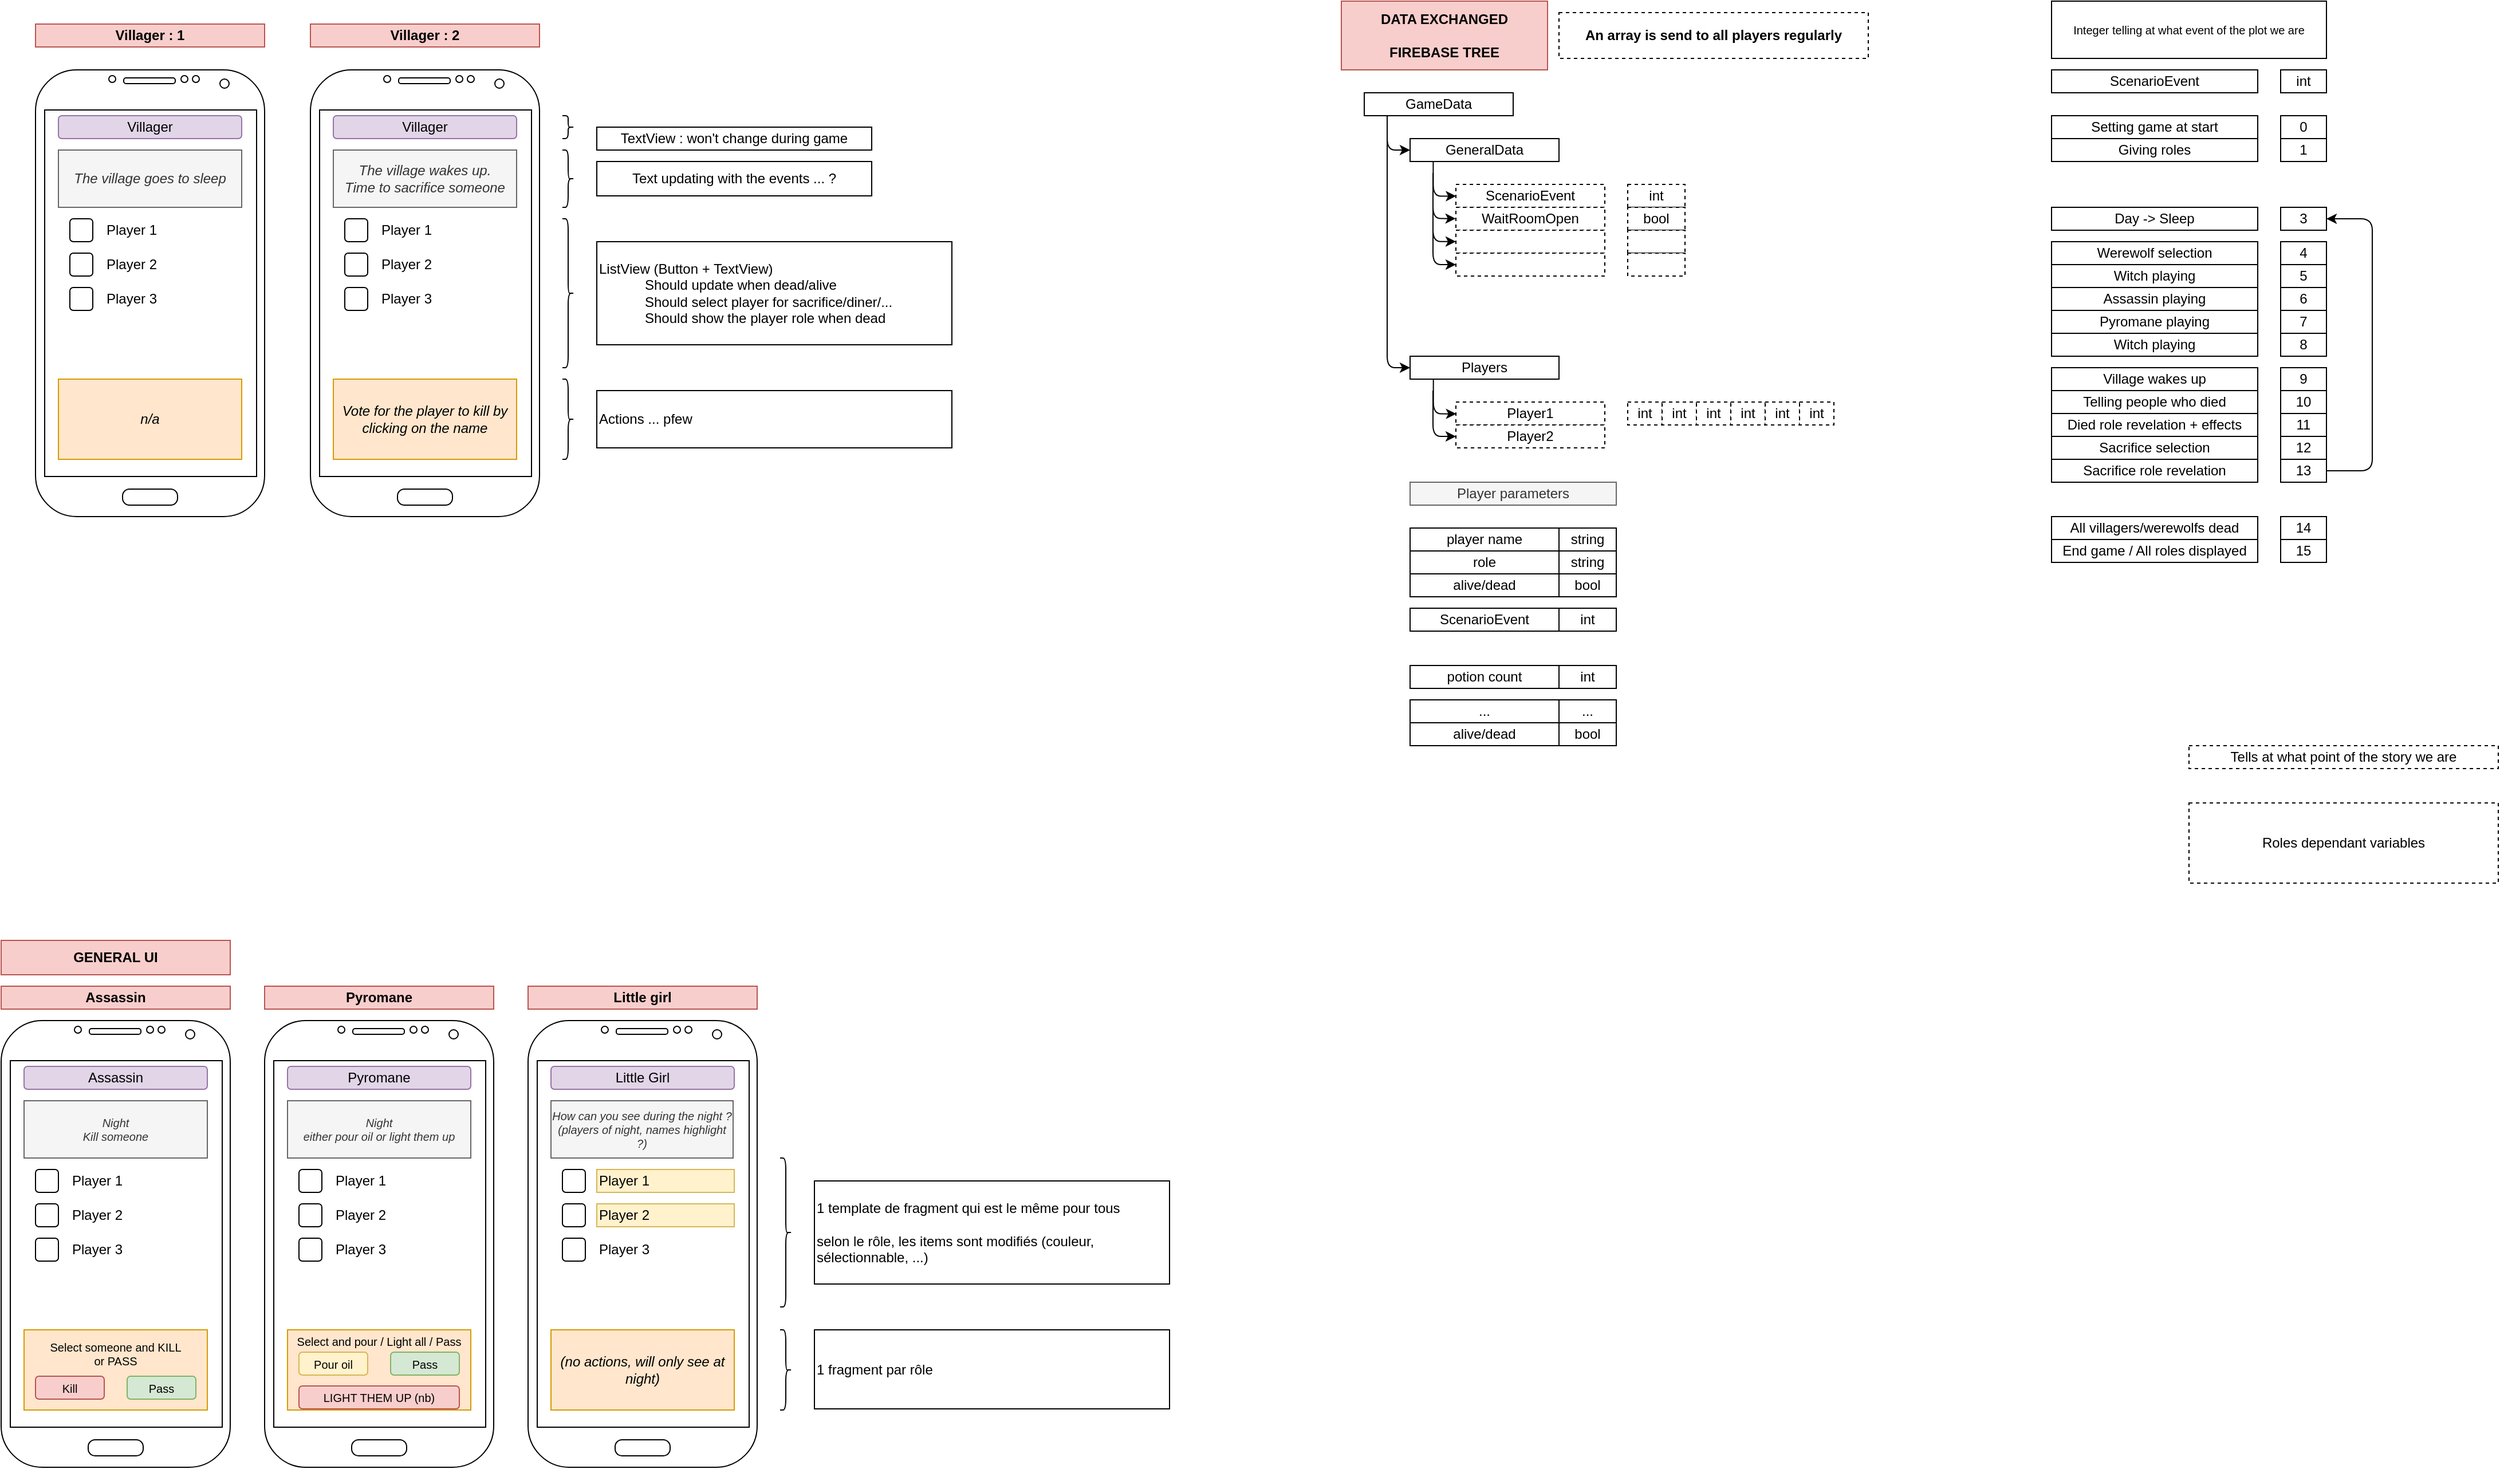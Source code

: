 <mxfile version="12.3.2" type="device" pages="1"><diagram id="DQaIDhGSqZXGHXnhg_7c" name="Page-1"><mxGraphModel dx="556" dy="390" grid="1" gridSize="10" guides="1" tooltips="1" connect="1" arrows="1" fold="1" page="1" pageScale="1" pageWidth="1169" pageHeight="827" math="0" shadow="0"><root><mxCell id="0"/><mxCell id="1" parent="0"/><mxCell id="4JyX355zg1brZxcnhIgC-121" value="Villager : 1" style="rounded=0;whiteSpace=wrap;html=1;strokeColor=#b85450;fillColor=#f8cecc;fontStyle=1" parent="1" vertex="1"><mxGeometry x="40" y="40" width="200" height="20" as="geometry"/></mxCell><mxCell id="DynjFdthd-0KNDM1jS9x-1" value="" style="verticalLabelPosition=bottom;verticalAlign=top;html=1;shadow=0;dashed=0;strokeWidth=1;shape=mxgraph.android.phone2;strokeColor=#000000;connectable=0;allowArrows=0;" parent="1" vertex="1"><mxGeometry x="40" y="80" width="200" height="390" as="geometry"/></mxCell><mxCell id="DynjFdthd-0KNDM1jS9x-2" value="Villager" style="rounded=1;whiteSpace=wrap;html=1;fillColor=#e1d5e7;strokeColor=#9673a6;connectable=0;allowArrows=0;" parent="1" vertex="1"><mxGeometry x="60" y="120" width="160" height="20" as="geometry"/></mxCell><mxCell id="DynjFdthd-0KNDM1jS9x-3" value="The village goes to sleep" style="rounded=0;whiteSpace=wrap;html=1;strokeColor=#666666;fontStyle=2;fillColor=#f5f5f5;fontColor=#333333;connectable=0;allowArrows=0;" parent="1" vertex="1"><mxGeometry x="60" y="150" width="160" height="50" as="geometry"/></mxCell><mxCell id="DynjFdthd-0KNDM1jS9x-12" value="n/a" style="rounded=0;whiteSpace=wrap;html=1;strokeColor=#d79b00;fontStyle=2;fillColor=#ffe6cc;connectable=0;allowArrows=0;" parent="1" vertex="1"><mxGeometry x="60" y="350" width="160" height="70" as="geometry"/></mxCell><mxCell id="DynjFdthd-0KNDM1jS9x-14" value="" style="rounded=1;whiteSpace=wrap;html=1;connectable=0;allowArrows=0;" parent="1" vertex="1"><mxGeometry x="70" y="210" width="20" height="20" as="geometry"/></mxCell><mxCell id="DynjFdthd-0KNDM1jS9x-15" value="Player 1" style="text;html=1;strokeColor=none;fillColor=none;align=left;verticalAlign=middle;whiteSpace=wrap;rounded=0;connectable=0;allowArrows=0;" parent="1" vertex="1"><mxGeometry x="100" y="210" width="120" height="20" as="geometry"/></mxCell><mxCell id="DynjFdthd-0KNDM1jS9x-16" value="" style="rounded=1;whiteSpace=wrap;html=1;connectable=0;allowArrows=0;" parent="1" vertex="1"><mxGeometry x="70" y="240" width="20" height="20" as="geometry"/></mxCell><mxCell id="DynjFdthd-0KNDM1jS9x-17" value="Player 2" style="text;html=1;strokeColor=none;fillColor=none;align=left;verticalAlign=middle;whiteSpace=wrap;rounded=0;connectable=0;allowArrows=0;" parent="1" vertex="1"><mxGeometry x="100" y="240" width="120" height="20" as="geometry"/></mxCell><mxCell id="DynjFdthd-0KNDM1jS9x-18" value="" style="rounded=1;whiteSpace=wrap;html=1;connectable=0;allowArrows=0;" parent="1" vertex="1"><mxGeometry x="70" y="270" width="20" height="20" as="geometry"/></mxCell><mxCell id="DynjFdthd-0KNDM1jS9x-19" value="Player 3" style="text;html=1;strokeColor=none;fillColor=none;align=left;verticalAlign=middle;whiteSpace=wrap;rounded=0;connectable=0;allowArrows=0;" parent="1" vertex="1"><mxGeometry x="100" y="270" width="120" height="20" as="geometry"/></mxCell><mxCell id="DynjFdthd-0KNDM1jS9x-20" value="Villager : 2" style="rounded=0;whiteSpace=wrap;html=1;strokeColor=#b85450;fillColor=#f8cecc;fontStyle=1" parent="1" vertex="1"><mxGeometry x="280" y="40" width="200" height="20" as="geometry"/></mxCell><mxCell id="DynjFdthd-0KNDM1jS9x-21" value="" style="verticalLabelPosition=bottom;verticalAlign=top;html=1;shadow=0;dashed=0;strokeWidth=1;shape=mxgraph.android.phone2;strokeColor=#000000;connectable=0;allowArrows=0;" parent="1" vertex="1"><mxGeometry x="280" y="80" width="200" height="390" as="geometry"/></mxCell><mxCell id="DynjFdthd-0KNDM1jS9x-22" value="Villager" style="rounded=1;whiteSpace=wrap;html=1;fillColor=#e1d5e7;strokeColor=#9673a6;connectable=0;allowArrows=0;" parent="1" vertex="1"><mxGeometry x="300" y="120" width="160" height="20" as="geometry"/></mxCell><mxCell id="DynjFdthd-0KNDM1jS9x-23" value="The village wakes up.&lt;br&gt;Time to sacrifice someone" style="rounded=0;whiteSpace=wrap;html=1;strokeColor=#666666;fontStyle=2;fillColor=#f5f5f5;fontColor=#333333;connectable=0;allowArrows=0;" parent="1" vertex="1"><mxGeometry x="300" y="150" width="160" height="50" as="geometry"/></mxCell><mxCell id="DynjFdthd-0KNDM1jS9x-24" value="Vote for the player to kill by clicking on the name" style="rounded=0;whiteSpace=wrap;html=1;strokeColor=#d79b00;fontStyle=2;fillColor=#ffe6cc;connectable=0;allowArrows=0;" parent="1" vertex="1"><mxGeometry x="300" y="350" width="160" height="70" as="geometry"/></mxCell><mxCell id="DynjFdthd-0KNDM1jS9x-25" value="" style="rounded=1;whiteSpace=wrap;html=1;connectable=0;allowArrows=0;" parent="1" vertex="1"><mxGeometry x="310" y="210" width="20" height="20" as="geometry"/></mxCell><mxCell id="DynjFdthd-0KNDM1jS9x-26" value="Player 1" style="text;html=1;strokeColor=none;fillColor=none;align=left;verticalAlign=middle;whiteSpace=wrap;rounded=0;connectable=0;allowArrows=0;" parent="1" vertex="1"><mxGeometry x="340" y="210" width="120" height="20" as="geometry"/></mxCell><mxCell id="DynjFdthd-0KNDM1jS9x-27" value="" style="rounded=1;whiteSpace=wrap;html=1;connectable=0;allowArrows=0;" parent="1" vertex="1"><mxGeometry x="310" y="240" width="20" height="20" as="geometry"/></mxCell><mxCell id="DynjFdthd-0KNDM1jS9x-28" value="Player 2" style="text;html=1;strokeColor=none;fillColor=none;align=left;verticalAlign=middle;whiteSpace=wrap;rounded=0;connectable=0;allowArrows=0;" parent="1" vertex="1"><mxGeometry x="340" y="240" width="120" height="20" as="geometry"/></mxCell><mxCell id="DynjFdthd-0KNDM1jS9x-29" value="" style="rounded=1;whiteSpace=wrap;html=1;connectable=0;allowArrows=0;" parent="1" vertex="1"><mxGeometry x="310" y="270" width="20" height="20" as="geometry"/></mxCell><mxCell id="DynjFdthd-0KNDM1jS9x-30" value="Player 3" style="text;html=1;strokeColor=none;fillColor=none;align=left;verticalAlign=middle;whiteSpace=wrap;rounded=0;connectable=0;allowArrows=0;" parent="1" vertex="1"><mxGeometry x="340" y="270" width="120" height="20" as="geometry"/></mxCell><mxCell id="M9-AxCeogQTz1wiOx3QV-43" value="Player parameters" style="rounded=0;whiteSpace=wrap;html=1;connectable=0;allowArrows=0;fillColor=#f5f5f5;strokeColor=#666666;fontColor=#333333;" parent="1" vertex="1"><mxGeometry x="1240" y="440" width="180" height="20" as="geometry"/></mxCell><mxCell id="M9-AxCeogQTz1wiOx3QV-44" value="role" style="rounded=0;whiteSpace=wrap;html=1;connectable=0;allowArrows=0;" parent="1" vertex="1"><mxGeometry x="1240" y="500" width="130" height="20" as="geometry"/></mxCell><mxCell id="M9-AxCeogQTz1wiOx3QV-45" value="alive/dead" style="rounded=0;whiteSpace=wrap;html=1;connectable=0;allowArrows=0;" parent="1" vertex="1"><mxGeometry x="1240" y="520" width="130" height="20" as="geometry"/></mxCell><mxCell id="M9-AxCeogQTz1wiOx3QV-46" value="string" style="rounded=0;whiteSpace=wrap;html=1;connectable=0;allowArrows=0;" parent="1" vertex="1"><mxGeometry x="1370" y="500" width="50" height="20" as="geometry"/></mxCell><mxCell id="M9-AxCeogQTz1wiOx3QV-47" value="bool" style="rounded=0;whiteSpace=wrap;html=1;connectable=0;allowArrows=0;" parent="1" vertex="1"><mxGeometry x="1370" y="520" width="50" height="20" as="geometry"/></mxCell><mxCell id="M9-AxCeogQTz1wiOx3QV-48" value="player name" style="rounded=0;whiteSpace=wrap;html=1;connectable=0;allowArrows=0;" parent="1" vertex="1"><mxGeometry x="1240" y="480" width="130" height="20" as="geometry"/></mxCell><mxCell id="M9-AxCeogQTz1wiOx3QV-49" value="int" style="rounded=0;whiteSpace=wrap;html=1;connectable=0;allowArrows=0;" parent="1" vertex="1"><mxGeometry x="2000" y="80" width="40" height="20" as="geometry"/></mxCell><mxCell id="M9-AxCeogQTz1wiOx3QV-50" value="..." style="rounded=0;whiteSpace=wrap;html=1;connectable=0;allowArrows=0;" parent="1" vertex="1"><mxGeometry x="1240" y="630" width="130" height="20" as="geometry"/></mxCell><mxCell id="M9-AxCeogQTz1wiOx3QV-51" value="alive/dead" style="rounded=0;whiteSpace=wrap;html=1;connectable=0;allowArrows=0;" parent="1" vertex="1"><mxGeometry x="1240" y="650" width="130" height="20" as="geometry"/></mxCell><mxCell id="M9-AxCeogQTz1wiOx3QV-52" value="..." style="rounded=0;whiteSpace=wrap;html=1;connectable=0;allowArrows=0;" parent="1" vertex="1"><mxGeometry x="1370" y="630" width="50" height="20" as="geometry"/></mxCell><mxCell id="M9-AxCeogQTz1wiOx3QV-53" value="bool" style="rounded=0;whiteSpace=wrap;html=1;connectable=0;allowArrows=0;" parent="1" vertex="1"><mxGeometry x="1370" y="650" width="50" height="20" as="geometry"/></mxCell><mxCell id="M9-AxCeogQTz1wiOx3QV-54" value="potion count" style="rounded=0;whiteSpace=wrap;html=1;connectable=0;allowArrows=0;" parent="1" vertex="1"><mxGeometry x="1240" y="600" width="130" height="20" as="geometry"/></mxCell><mxCell id="M9-AxCeogQTz1wiOx3QV-55" value="int" style="rounded=0;whiteSpace=wrap;html=1;connectable=0;allowArrows=0;" parent="1" vertex="1"><mxGeometry x="1370" y="600" width="50" height="20" as="geometry"/></mxCell><mxCell id="G61o0mXKPyKFc_Xen_vQ-1" value="DATA EXCHANGED&lt;br&gt;&lt;br&gt;FIREBASE TREE" style="rounded=0;whiteSpace=wrap;html=1;fillColor=#f8cecc;strokeColor=#b85450;fontStyle=1;connectable=0;allowArrows=0;" parent="1" vertex="1"><mxGeometry x="1180" y="20" width="180" height="60" as="geometry"/></mxCell><mxCell id="G61o0mXKPyKFc_Xen_vQ-2" value="An array is send to all players regularly" style="text;html=1;strokeColor=#000000;fillColor=none;align=center;verticalAlign=middle;whiteSpace=wrap;rounded=0;dashed=1;fontStyle=1;connectable=0;allowArrows=0;" parent="1" vertex="1"><mxGeometry x="1370" y="30" width="270" height="40" as="geometry"/></mxCell><mxCell id="G61o0mXKPyKFc_Xen_vQ-3" value="ScenarioEvent" style="rounded=0;whiteSpace=wrap;html=1;connectable=0;allowArrows=0;" parent="1" vertex="1"><mxGeometry x="1240" y="550" width="130" height="20" as="geometry"/></mxCell><mxCell id="G61o0mXKPyKFc_Xen_vQ-4" value="int" style="rounded=0;whiteSpace=wrap;html=1;connectable=0;allowArrows=0;" parent="1" vertex="1"><mxGeometry x="1370" y="550" width="50" height="20" as="geometry"/></mxCell><mxCell id="G61o0mXKPyKFc_Xen_vQ-5" value="Tells at what point of the story we are" style="text;html=1;strokeColor=#000000;fillColor=none;align=center;verticalAlign=middle;whiteSpace=wrap;rounded=0;dashed=1;connectable=0;allowArrows=0;" parent="1" vertex="1"><mxGeometry x="1920" y="670" width="270" height="20" as="geometry"/></mxCell><mxCell id="G61o0mXKPyKFc_Xen_vQ-6" value="" style="shape=curlyBracket;whiteSpace=wrap;html=1;rounded=1;strokeColor=#000000;direction=west;connectable=0;allowArrows=0;" parent="1" vertex="1"><mxGeometry x="500" y="120" width="10" height="20" as="geometry"/></mxCell><mxCell id="G61o0mXKPyKFc_Xen_vQ-7" value="ListView (Button + TextView)&lt;br&gt;&lt;blockquote style=&quot;margin: 0 0 0 40px ; border: none ; padding: 0px&quot;&gt;Should update when dead/alive&lt;/blockquote&gt;&lt;blockquote style=&quot;margin: 0 0 0 40px ; border: none ; padding: 0px&quot;&gt;Should select player for sacrifice/diner/...&lt;/blockquote&gt;&lt;blockquote style=&quot;margin: 0 0 0 40px ; border: none ; padding: 0px&quot;&gt;Should show the player role when dead&lt;/blockquote&gt;" style="rounded=0;whiteSpace=wrap;html=1;strokeColor=#000000;connectable=0;allowArrows=0;align=left;" parent="1" vertex="1"><mxGeometry x="530" y="230" width="310" height="90" as="geometry"/></mxCell><mxCell id="G61o0mXKPyKFc_Xen_vQ-8" value="" style="shape=curlyBracket;whiteSpace=wrap;html=1;rounded=1;strokeColor=#000000;direction=west;connectable=0;allowArrows=0;" parent="1" vertex="1"><mxGeometry x="500" y="150" width="10" height="50" as="geometry"/></mxCell><mxCell id="G61o0mXKPyKFc_Xen_vQ-9" value="TextView : won't change during game" style="rounded=0;whiteSpace=wrap;html=1;strokeColor=#000000;connectable=0;allowArrows=0;" parent="1" vertex="1"><mxGeometry x="530" y="130" width="240" height="20" as="geometry"/></mxCell><mxCell id="G61o0mXKPyKFc_Xen_vQ-10" value="" style="shape=curlyBracket;whiteSpace=wrap;html=1;rounded=1;strokeColor=#000000;direction=west;connectable=0;allowArrows=0;" parent="1" vertex="1"><mxGeometry x="500" y="210" width="10" height="130" as="geometry"/></mxCell><mxCell id="G61o0mXKPyKFc_Xen_vQ-11" value="Text updating with the events ... ?" style="rounded=0;whiteSpace=wrap;html=1;strokeColor=#000000;connectable=0;allowArrows=0;" parent="1" vertex="1"><mxGeometry x="530" y="160" width="240" height="30" as="geometry"/></mxCell><mxCell id="G61o0mXKPyKFc_Xen_vQ-12" value="" style="shape=curlyBracket;whiteSpace=wrap;html=1;rounded=1;strokeColor=#000000;direction=west;connectable=0;allowArrows=0;" parent="1" vertex="1"><mxGeometry x="500" y="350" width="10" height="70" as="geometry"/></mxCell><mxCell id="G61o0mXKPyKFc_Xen_vQ-13" value="Actions ... pfew" style="rounded=0;whiteSpace=wrap;html=1;strokeColor=#000000;connectable=0;allowArrows=0;align=left;" parent="1" vertex="1"><mxGeometry x="530" y="360" width="310" height="50" as="geometry"/></mxCell><mxCell id="jTvADLYoai-du20dsdzP-23" value="Assassin" style="rounded=0;whiteSpace=wrap;html=1;strokeColor=#b85450;fillColor=#f8cecc;fontStyle=1" parent="1" vertex="1"><mxGeometry x="10" y="880" width="200" height="20" as="geometry"/></mxCell><mxCell id="jTvADLYoai-du20dsdzP-24" value="" style="verticalLabelPosition=bottom;verticalAlign=top;html=1;shadow=0;dashed=0;strokeWidth=1;shape=mxgraph.android.phone2;strokeColor=#000000;connectable=0;allowArrows=0;" parent="1" vertex="1"><mxGeometry x="10" y="910" width="200" height="390" as="geometry"/></mxCell><mxCell id="jTvADLYoai-du20dsdzP-25" value="Assassin" style="rounded=1;whiteSpace=wrap;html=1;fillColor=#e1d5e7;strokeColor=#9673a6;connectable=0;allowArrows=0;" parent="1" vertex="1"><mxGeometry x="30" y="950" width="160" height="20" as="geometry"/></mxCell><mxCell id="jTvADLYoai-du20dsdzP-26" value="Night&lt;br&gt;Kill someone" style="rounded=0;whiteSpace=wrap;html=1;strokeColor=#666666;fontStyle=2;fillColor=#f5f5f5;fontColor=#333333;connectable=0;allowArrows=0;fontSize=10;" parent="1" vertex="1"><mxGeometry x="30" y="980" width="160" height="50" as="geometry"/></mxCell><mxCell id="jTvADLYoai-du20dsdzP-27" value="" style="rounded=0;whiteSpace=wrap;html=1;strokeColor=#d79b00;fontStyle=2;fillColor=#ffe6cc;connectable=0;allowArrows=0;" parent="1" vertex="1"><mxGeometry x="30" y="1180" width="160" height="70" as="geometry"/></mxCell><mxCell id="jTvADLYoai-du20dsdzP-28" value="" style="rounded=1;whiteSpace=wrap;html=1;connectable=0;allowArrows=0;" parent="1" vertex="1"><mxGeometry x="40" y="1040" width="20" height="20" as="geometry"/></mxCell><mxCell id="jTvADLYoai-du20dsdzP-29" value="Player 1" style="text;html=1;strokeColor=none;fillColor=none;align=left;verticalAlign=middle;whiteSpace=wrap;rounded=0;connectable=0;allowArrows=0;" parent="1" vertex="1"><mxGeometry x="70" y="1040" width="120" height="20" as="geometry"/></mxCell><mxCell id="jTvADLYoai-du20dsdzP-30" value="" style="rounded=1;whiteSpace=wrap;html=1;connectable=0;allowArrows=0;" parent="1" vertex="1"><mxGeometry x="40" y="1070" width="20" height="20" as="geometry"/></mxCell><mxCell id="jTvADLYoai-du20dsdzP-31" value="Player 2" style="text;html=1;strokeColor=none;fillColor=none;align=left;verticalAlign=middle;whiteSpace=wrap;rounded=0;connectable=0;allowArrows=0;" parent="1" vertex="1"><mxGeometry x="70" y="1070" width="120" height="20" as="geometry"/></mxCell><mxCell id="jTvADLYoai-du20dsdzP-32" value="" style="rounded=1;whiteSpace=wrap;html=1;connectable=0;allowArrows=0;" parent="1" vertex="1"><mxGeometry x="40" y="1100" width="20" height="20" as="geometry"/></mxCell><mxCell id="jTvADLYoai-du20dsdzP-33" value="Player 3" style="text;html=1;strokeColor=none;fillColor=none;align=left;verticalAlign=middle;whiteSpace=wrap;rounded=0;connectable=0;allowArrows=0;" parent="1" vertex="1"><mxGeometry x="70" y="1100" width="120" height="20" as="geometry"/></mxCell><mxCell id="jTvADLYoai-du20dsdzP-34" value="GENERAL UI" style="rounded=0;whiteSpace=wrap;html=1;strokeColor=#b85450;fillColor=#f8cecc;fontStyle=1" parent="1" vertex="1"><mxGeometry x="10" y="840" width="200" height="30" as="geometry"/></mxCell><mxCell id="jTvADLYoai-du20dsdzP-35" value="Pyromane" style="rounded=0;whiteSpace=wrap;html=1;strokeColor=#b85450;fillColor=#f8cecc;fontStyle=1" parent="1" vertex="1"><mxGeometry x="240" y="880" width="200" height="20" as="geometry"/></mxCell><mxCell id="jTvADLYoai-du20dsdzP-36" value="" style="verticalLabelPosition=bottom;verticalAlign=top;html=1;shadow=0;dashed=0;strokeWidth=1;shape=mxgraph.android.phone2;strokeColor=#000000;connectable=0;allowArrows=0;" parent="1" vertex="1"><mxGeometry x="240" y="910" width="200" height="390" as="geometry"/></mxCell><mxCell id="jTvADLYoai-du20dsdzP-37" value="Pyromane" style="rounded=1;whiteSpace=wrap;html=1;fillColor=#e1d5e7;strokeColor=#9673a6;connectable=0;allowArrows=0;" parent="1" vertex="1"><mxGeometry x="260" y="950" width="160" height="20" as="geometry"/></mxCell><mxCell id="jTvADLYoai-du20dsdzP-38" value="Night&lt;br style=&quot;font-size: 10px;&quot;&gt;either pour oil or light them up" style="rounded=0;whiteSpace=wrap;html=1;strokeColor=#666666;fontStyle=2;fillColor=#f5f5f5;fontColor=#333333;connectable=0;allowArrows=0;fontSize=10;" parent="1" vertex="1"><mxGeometry x="260" y="980" width="160" height="50" as="geometry"/></mxCell><mxCell id="jTvADLYoai-du20dsdzP-39" value="" style="rounded=0;whiteSpace=wrap;html=1;strokeColor=#d79b00;fontStyle=2;fillColor=#ffe6cc;connectable=0;allowArrows=0;" parent="1" vertex="1"><mxGeometry x="260" y="1180" width="160" height="70" as="geometry"/></mxCell><mxCell id="jTvADLYoai-du20dsdzP-40" value="" style="rounded=1;whiteSpace=wrap;html=1;connectable=0;allowArrows=0;" parent="1" vertex="1"><mxGeometry x="270" y="1040" width="20" height="20" as="geometry"/></mxCell><mxCell id="jTvADLYoai-du20dsdzP-41" value="Player 1" style="text;html=1;strokeColor=none;fillColor=none;align=left;verticalAlign=middle;whiteSpace=wrap;rounded=0;connectable=0;allowArrows=0;" parent="1" vertex="1"><mxGeometry x="300" y="1040" width="120" height="20" as="geometry"/></mxCell><mxCell id="jTvADLYoai-du20dsdzP-42" value="" style="rounded=1;whiteSpace=wrap;html=1;connectable=0;allowArrows=0;" parent="1" vertex="1"><mxGeometry x="270" y="1070" width="20" height="20" as="geometry"/></mxCell><mxCell id="jTvADLYoai-du20dsdzP-43" value="Player 2" style="text;html=1;strokeColor=none;fillColor=none;align=left;verticalAlign=middle;whiteSpace=wrap;rounded=0;connectable=0;allowArrows=0;" parent="1" vertex="1"><mxGeometry x="300" y="1070" width="120" height="20" as="geometry"/></mxCell><mxCell id="jTvADLYoai-du20dsdzP-44" value="" style="rounded=1;whiteSpace=wrap;html=1;connectable=0;allowArrows=0;" parent="1" vertex="1"><mxGeometry x="270" y="1100" width="20" height="20" as="geometry"/></mxCell><mxCell id="jTvADLYoai-du20dsdzP-45" value="Player 3" style="text;html=1;strokeColor=none;fillColor=none;align=left;verticalAlign=middle;whiteSpace=wrap;rounded=0;connectable=0;allowArrows=0;" parent="1" vertex="1"><mxGeometry x="300" y="1100" width="120" height="20" as="geometry"/></mxCell><mxCell id="jTvADLYoai-du20dsdzP-46" value="Little girl" style="rounded=0;whiteSpace=wrap;html=1;strokeColor=#b85450;fillColor=#f8cecc;fontStyle=1" parent="1" vertex="1"><mxGeometry x="470" y="880" width="200" height="20" as="geometry"/></mxCell><mxCell id="jTvADLYoai-du20dsdzP-47" value="" style="verticalLabelPosition=bottom;verticalAlign=top;html=1;shadow=0;dashed=0;strokeWidth=1;shape=mxgraph.android.phone2;strokeColor=#000000;connectable=0;allowArrows=0;" parent="1" vertex="1"><mxGeometry x="470" y="910" width="200" height="390" as="geometry"/></mxCell><mxCell id="jTvADLYoai-du20dsdzP-48" value="Little Girl" style="rounded=1;whiteSpace=wrap;html=1;fillColor=#e1d5e7;strokeColor=#9673a6;connectable=0;allowArrows=0;" parent="1" vertex="1"><mxGeometry x="490" y="950" width="160" height="20" as="geometry"/></mxCell><mxCell id="jTvADLYoai-du20dsdzP-49" value="How can you see during the night ?&lt;br style=&quot;font-size: 10px;&quot;&gt;(players of night, names highlight ?)" style="rounded=0;whiteSpace=wrap;html=1;strokeColor=#666666;fontStyle=2;fillColor=#f5f5f5;fontColor=#333333;connectable=0;allowArrows=0;fontSize=10;" parent="1" vertex="1"><mxGeometry x="490" y="980" width="159" height="50" as="geometry"/></mxCell><mxCell id="jTvADLYoai-du20dsdzP-50" value="(no actions, will only see at night)" style="rounded=0;whiteSpace=wrap;html=1;strokeColor=#d79b00;fontStyle=2;fillColor=#ffe6cc;connectable=0;allowArrows=0;" parent="1" vertex="1"><mxGeometry x="490" y="1180" width="160" height="70" as="geometry"/></mxCell><mxCell id="jTvADLYoai-du20dsdzP-51" value="" style="rounded=1;whiteSpace=wrap;html=1;connectable=0;allowArrows=0;" parent="1" vertex="1"><mxGeometry x="500" y="1040" width="20" height="20" as="geometry"/></mxCell><mxCell id="jTvADLYoai-du20dsdzP-52" value="Player 1" style="text;html=1;strokeColor=#d6b656;fillColor=#fff2cc;align=left;verticalAlign=middle;whiteSpace=wrap;rounded=0;connectable=0;allowArrows=0;" parent="1" vertex="1"><mxGeometry x="530" y="1040" width="120" height="20" as="geometry"/></mxCell><mxCell id="jTvADLYoai-du20dsdzP-53" value="" style="rounded=1;whiteSpace=wrap;html=1;connectable=0;allowArrows=0;" parent="1" vertex="1"><mxGeometry x="500" y="1070" width="20" height="20" as="geometry"/></mxCell><mxCell id="jTvADLYoai-du20dsdzP-54" value="Player 2" style="text;html=1;strokeColor=#d6b656;fillColor=#fff2cc;align=left;verticalAlign=middle;whiteSpace=wrap;rounded=0;connectable=0;allowArrows=0;" parent="1" vertex="1"><mxGeometry x="530" y="1070" width="120" height="20" as="geometry"/></mxCell><mxCell id="jTvADLYoai-du20dsdzP-55" value="" style="rounded=1;whiteSpace=wrap;html=1;connectable=0;allowArrows=0;" parent="1" vertex="1"><mxGeometry x="500" y="1100" width="20" height="20" as="geometry"/></mxCell><mxCell id="jTvADLYoai-du20dsdzP-56" value="Player 3" style="text;html=1;strokeColor=none;fillColor=none;align=left;verticalAlign=middle;whiteSpace=wrap;rounded=0;connectable=0;allowArrows=0;" parent="1" vertex="1"><mxGeometry x="530" y="1100" width="120" height="20" as="geometry"/></mxCell><mxCell id="jTvADLYoai-du20dsdzP-57" value="Kill" style="rounded=1;whiteSpace=wrap;html=1;fontSize=10;connectable=0;allowArrows=0;fillColor=#f8cecc;strokeColor=#b85450;" parent="1" vertex="1"><mxGeometry x="40" y="1220.5" width="60" height="20" as="geometry"/></mxCell><mxCell id="jTvADLYoai-du20dsdzP-59" value="Pass" style="rounded=1;whiteSpace=wrap;html=1;fontSize=10;connectable=0;allowArrows=0;fillColor=#d5e8d4;strokeColor=#82b366;" parent="1" vertex="1"><mxGeometry x="120" y="1220.5" width="60" height="20" as="geometry"/></mxCell><mxCell id="jTvADLYoai-du20dsdzP-60" value="Select someone and KILL&lt;br&gt;or PASS" style="text;html=1;strokeColor=none;fillColor=none;align=center;verticalAlign=middle;whiteSpace=wrap;rounded=0;fontSize=10;" parent="1" vertex="1"><mxGeometry x="30" y="1180.5" width="160" height="40" as="geometry"/></mxCell><mxCell id="jTvADLYoai-du20dsdzP-62" value="Pour oil" style="rounded=1;whiteSpace=wrap;html=1;fontSize=10;connectable=0;allowArrows=0;fillColor=#fff2cc;strokeColor=#d6b656;" parent="1" vertex="1"><mxGeometry x="270" y="1199.5" width="60" height="20" as="geometry"/></mxCell><mxCell id="jTvADLYoai-du20dsdzP-63" value="Pass" style="rounded=1;whiteSpace=wrap;html=1;fontSize=10;connectable=0;allowArrows=0;fillColor=#d5e8d4;strokeColor=#82b366;" parent="1" vertex="1"><mxGeometry x="350" y="1199.5" width="60" height="20" as="geometry"/></mxCell><mxCell id="jTvADLYoai-du20dsdzP-64" value="Select and pour / Light all / Pass" style="text;html=1;strokeColor=none;fillColor=none;align=center;verticalAlign=middle;whiteSpace=wrap;rounded=0;fontSize=10;" parent="1" vertex="1"><mxGeometry x="260" y="1180" width="160" height="19" as="geometry"/></mxCell><mxCell id="jTvADLYoai-du20dsdzP-65" value="LIGHT THEM UP (nb)" style="rounded=1;whiteSpace=wrap;html=1;fontSize=10;connectable=0;allowArrows=0;fillColor=#f8cecc;strokeColor=#b85450;" parent="1" vertex="1"><mxGeometry x="270" y="1229" width="140" height="20" as="geometry"/></mxCell><mxCell id="jTvADLYoai-du20dsdzP-66" value="ScenarioEvent" style="rounded=0;whiteSpace=wrap;html=1;connectable=0;allowArrows=0;" parent="1" vertex="1"><mxGeometry x="1800" y="80" width="180" height="20" as="geometry"/></mxCell><mxCell id="jTvADLYoai-du20dsdzP-67" value="string" style="rounded=0;whiteSpace=wrap;html=1;connectable=0;allowArrows=0;" parent="1" vertex="1"><mxGeometry x="1370" y="480" width="50" height="20" as="geometry"/></mxCell><mxCell id="jTvADLYoai-du20dsdzP-68" value="Integer telling at what event of the plot we are" style="text;html=1;strokeColor=#000000;fillColor=none;align=center;verticalAlign=middle;whiteSpace=wrap;rounded=0;fontSize=10;connectable=0;allowArrows=0;" parent="1" vertex="1"><mxGeometry x="1800" y="20" width="240" height="50" as="geometry"/></mxCell><mxCell id="jTvADLYoai-du20dsdzP-69" value="0" style="rounded=0;whiteSpace=wrap;html=1;connectable=0;allowArrows=0;" parent="1" vertex="1"><mxGeometry x="2000" y="120" width="40" height="20" as="geometry"/></mxCell><mxCell id="jTvADLYoai-du20dsdzP-70" value="Setting game at start" style="rounded=0;whiteSpace=wrap;html=1;connectable=0;allowArrows=0;" parent="1" vertex="1"><mxGeometry x="1800" y="120" width="180" height="20" as="geometry"/></mxCell><mxCell id="jTvADLYoai-du20dsdzP-71" value="1" style="rounded=0;whiteSpace=wrap;html=1;connectable=0;allowArrows=0;" parent="1" vertex="1"><mxGeometry x="2000" y="140" width="40" height="20" as="geometry"/></mxCell><mxCell id="jTvADLYoai-du20dsdzP-72" value="Giving roles" style="rounded=0;whiteSpace=wrap;html=1;connectable=0;allowArrows=0;" parent="1" vertex="1"><mxGeometry x="1800" y="140" width="180" height="20" as="geometry"/></mxCell><mxCell id="jTvADLYoai-du20dsdzP-73" value="3" style="rounded=0;whiteSpace=wrap;html=1;connectable=0;allowArrows=0;" parent="1" vertex="1"><mxGeometry x="2000" y="200" width="40" height="20" as="geometry"/></mxCell><mxCell id="jTvADLYoai-du20dsdzP-74" value="Day -&amp;gt; Sleep" style="rounded=0;whiteSpace=wrap;html=1;connectable=0;allowArrows=0;" parent="1" vertex="1"><mxGeometry x="1800" y="200" width="180" height="20" as="geometry"/></mxCell><mxCell id="jTvADLYoai-du20dsdzP-75" value="4" style="rounded=0;whiteSpace=wrap;html=1;connectable=0;allowArrows=0;" parent="1" vertex="1"><mxGeometry x="2000" y="230" width="40" height="20" as="geometry"/></mxCell><mxCell id="jTvADLYoai-du20dsdzP-76" value="Werewolf selection" style="rounded=0;whiteSpace=wrap;html=1;connectable=0;allowArrows=0;" parent="1" vertex="1"><mxGeometry x="1800" y="230" width="180" height="20" as="geometry"/></mxCell><mxCell id="jTvADLYoai-du20dsdzP-77" value="5" style="rounded=0;whiteSpace=wrap;html=1;connectable=0;allowArrows=0;" parent="1" vertex="1"><mxGeometry x="2000" y="250" width="40" height="20" as="geometry"/></mxCell><mxCell id="jTvADLYoai-du20dsdzP-78" value="Witch playing" style="rounded=0;whiteSpace=wrap;html=1;connectable=0;allowArrows=0;" parent="1" vertex="1"><mxGeometry x="1800" y="250" width="180" height="20" as="geometry"/></mxCell><mxCell id="jTvADLYoai-du20dsdzP-79" value="6" style="rounded=0;whiteSpace=wrap;html=1;connectable=0;allowArrows=0;" parent="1" vertex="1"><mxGeometry x="2000" y="270" width="40" height="20" as="geometry"/></mxCell><mxCell id="jTvADLYoai-du20dsdzP-80" value="Assassin playing" style="rounded=0;whiteSpace=wrap;html=1;connectable=0;allowArrows=0;" parent="1" vertex="1"><mxGeometry x="1800" y="270" width="180" height="20" as="geometry"/></mxCell><mxCell id="jTvADLYoai-du20dsdzP-81" value="7" style="rounded=0;whiteSpace=wrap;html=1;connectable=0;allowArrows=0;" parent="1" vertex="1"><mxGeometry x="2000" y="290" width="40" height="20" as="geometry"/></mxCell><mxCell id="jTvADLYoai-du20dsdzP-82" value="Pyromane playing" style="rounded=0;whiteSpace=wrap;html=1;connectable=0;allowArrows=0;" parent="1" vertex="1"><mxGeometry x="1800" y="290" width="180" height="20" as="geometry"/></mxCell><mxCell id="jTvADLYoai-du20dsdzP-83" value="8" style="rounded=0;whiteSpace=wrap;html=1;connectable=0;allowArrows=0;" parent="1" vertex="1"><mxGeometry x="2000" y="310" width="40" height="20" as="geometry"/></mxCell><mxCell id="jTvADLYoai-du20dsdzP-84" value="Witch playing" style="rounded=0;whiteSpace=wrap;html=1;connectable=0;allowArrows=0;" parent="1" vertex="1"><mxGeometry x="1800" y="310" width="180" height="20" as="geometry"/></mxCell><mxCell id="jTvADLYoai-du20dsdzP-85" value="9" style="rounded=0;whiteSpace=wrap;html=1;connectable=0;allowArrows=0;" parent="1" vertex="1"><mxGeometry x="2000" y="340" width="40" height="20" as="geometry"/></mxCell><mxCell id="jTvADLYoai-du20dsdzP-86" value="Village wakes up" style="rounded=0;whiteSpace=wrap;html=1;connectable=0;allowArrows=0;" parent="1" vertex="1"><mxGeometry x="1800" y="340" width="180" height="20" as="geometry"/></mxCell><mxCell id="jTvADLYoai-du20dsdzP-87" value="10" style="rounded=0;whiteSpace=wrap;html=1;connectable=0;allowArrows=0;" parent="1" vertex="1"><mxGeometry x="2000" y="360" width="40" height="20" as="geometry"/></mxCell><mxCell id="jTvADLYoai-du20dsdzP-88" value="Telling people who died" style="rounded=0;whiteSpace=wrap;html=1;connectable=0;allowArrows=0;" parent="1" vertex="1"><mxGeometry x="1800" y="360" width="180" height="20" as="geometry"/></mxCell><mxCell id="jTvADLYoai-du20dsdzP-89" value="11" style="rounded=0;whiteSpace=wrap;html=1;connectable=0;allowArrows=0;" parent="1" vertex="1"><mxGeometry x="2000" y="380" width="40" height="20" as="geometry"/></mxCell><mxCell id="jTvADLYoai-du20dsdzP-90" value="Died role revelation + effects" style="rounded=0;whiteSpace=wrap;html=1;connectable=0;allowArrows=0;" parent="1" vertex="1"><mxGeometry x="1800" y="380" width="180" height="20" as="geometry"/></mxCell><mxCell id="jTvADLYoai-du20dsdzP-91" value="12" style="rounded=0;whiteSpace=wrap;html=1;connectable=0;allowArrows=0;" parent="1" vertex="1"><mxGeometry x="2000" y="400" width="40" height="20" as="geometry"/></mxCell><mxCell id="jTvADLYoai-du20dsdzP-92" value="Sacrifice selection" style="rounded=0;whiteSpace=wrap;html=1;connectable=0;allowArrows=0;" parent="1" vertex="1"><mxGeometry x="1800" y="400" width="180" height="20" as="geometry"/></mxCell><mxCell id="jTvADLYoai-du20dsdzP-93" value="13" style="rounded=0;whiteSpace=wrap;html=1;connectable=0;allowArrows=0;" parent="1" vertex="1"><mxGeometry x="2000" y="420" width="40" height="20" as="geometry"/></mxCell><mxCell id="jTvADLYoai-du20dsdzP-94" value="Sacrifice role revelation" style="rounded=0;whiteSpace=wrap;html=1;connectable=0;allowArrows=0;" parent="1" vertex="1"><mxGeometry x="1800" y="420" width="180" height="20" as="geometry"/></mxCell><mxCell id="jTvADLYoai-du20dsdzP-95" value="14" style="rounded=0;whiteSpace=wrap;html=1;connectable=0;allowArrows=0;" parent="1" vertex="1"><mxGeometry x="2000" y="470" width="40" height="20" as="geometry"/></mxCell><mxCell id="jTvADLYoai-du20dsdzP-96" value="All villagers/werewolfs dead" style="rounded=0;whiteSpace=wrap;html=1;connectable=0;allowArrows=0;" parent="1" vertex="1"><mxGeometry x="1800" y="470" width="180" height="20" as="geometry"/></mxCell><mxCell id="jTvADLYoai-du20dsdzP-97" value="15" style="rounded=0;whiteSpace=wrap;html=1;connectable=0;allowArrows=0;" parent="1" vertex="1"><mxGeometry x="2000" y="490" width="40" height="20" as="geometry"/></mxCell><mxCell id="jTvADLYoai-du20dsdzP-98" value="End game / All roles displayed" style="rounded=0;whiteSpace=wrap;html=1;connectable=0;allowArrows=0;" parent="1" vertex="1"><mxGeometry x="1800" y="490" width="180" height="20" as="geometry"/></mxCell><mxCell id="jTvADLYoai-du20dsdzP-99" value="" style="endArrow=classic;html=1;fontSize=10;edgeStyle=orthogonalEdgeStyle;" parent="1" edge="1"><mxGeometry width="50" height="50" relative="1" as="geometry"><mxPoint x="2040" y="430" as="sourcePoint"/><mxPoint x="2040" y="210" as="targetPoint"/><Array as="points"><mxPoint x="2080" y="430"/><mxPoint x="2080" y="210"/><mxPoint x="2040" y="210"/></Array></mxGeometry></mxCell><mxCell id="jTvADLYoai-du20dsdzP-100" value="Roles dependant variables" style="text;html=1;strokeColor=#000000;fillColor=none;align=center;verticalAlign=middle;whiteSpace=wrap;rounded=0;dashed=1;connectable=0;allowArrows=0;" parent="1" vertex="1"><mxGeometry x="1920" y="720" width="270" height="70" as="geometry"/></mxCell><mxCell id="jZkCM4rQnQWrVD1BTiWG-1" value="1 template de fragment qui est le même pour tous&lt;br&gt;&lt;br&gt;selon le rôle, les items sont modifiés (couleur, sélectionnable, ...)" style="rounded=0;whiteSpace=wrap;html=1;strokeColor=#000000;connectable=0;allowArrows=0;align=left;" parent="1" vertex="1"><mxGeometry x="720" y="1050" width="310" height="90" as="geometry"/></mxCell><mxCell id="jZkCM4rQnQWrVD1BTiWG-2" value="" style="shape=curlyBracket;whiteSpace=wrap;html=1;rounded=1;strokeColor=#000000;direction=west;connectable=0;allowArrows=0;" parent="1" vertex="1"><mxGeometry x="690" y="1030" width="10" height="130" as="geometry"/></mxCell><mxCell id="jZkCM4rQnQWrVD1BTiWG-3" value="" style="shape=curlyBracket;whiteSpace=wrap;html=1;rounded=1;strokeColor=#000000;direction=west;connectable=0;allowArrows=0;" parent="1" vertex="1"><mxGeometry x="690" y="1180" width="10" height="70" as="geometry"/></mxCell><mxCell id="jZkCM4rQnQWrVD1BTiWG-4" value="1 fragment par rôle" style="rounded=0;whiteSpace=wrap;html=1;strokeColor=#000000;connectable=0;allowArrows=0;align=left;" parent="1" vertex="1"><mxGeometry x="720" y="1180" width="310" height="69" as="geometry"/></mxCell><mxCell id="ZPT66-HpRg4l-IUzLuKp-1" value="GameData" style="rounded=0;whiteSpace=wrap;html=1;connectable=0;allowArrows=0;" parent="1" vertex="1"><mxGeometry x="1200" y="100" width="130" height="20" as="geometry"/></mxCell><mxCell id="ZPT66-HpRg4l-IUzLuKp-2" value="GeneralData" style="rounded=0;whiteSpace=wrap;html=1;connectable=0;allowArrows=0;" parent="1" vertex="1"><mxGeometry x="1240" y="140" width="130" height="20" as="geometry"/></mxCell><mxCell id="ZPT66-HpRg4l-IUzLuKp-3" value="ScenarioEvent" style="rounded=0;whiteSpace=wrap;html=1;connectable=0;allowArrows=0;dashed=1;" parent="1" vertex="1"><mxGeometry x="1280" y="180" width="130" height="20" as="geometry"/></mxCell><mxCell id="ZPT66-HpRg4l-IUzLuKp-4" value="" style="endArrow=classic;html=1;edgeStyle=orthogonalEdgeStyle;" parent="1" edge="1"><mxGeometry width="50" height="50" relative="1" as="geometry"><mxPoint x="1220" y="120" as="sourcePoint"/><mxPoint x="1240" y="150" as="targetPoint"/><Array as="points"><mxPoint x="1220" y="150"/></Array></mxGeometry></mxCell><mxCell id="ZPT66-HpRg4l-IUzLuKp-5" value="" style="endArrow=classic;html=1;edgeStyle=orthogonalEdgeStyle;" parent="1" edge="1"><mxGeometry width="50" height="50" relative="1" as="geometry"><mxPoint x="1260.2" y="160.2" as="sourcePoint"/><mxPoint x="1280.2" y="190.2" as="targetPoint"/><Array as="points"><mxPoint x="1260" y="190"/></Array></mxGeometry></mxCell><mxCell id="ZPT66-HpRg4l-IUzLuKp-6" value="" style="endArrow=classic;html=1;edgeStyle=orthogonalEdgeStyle;" parent="1" edge="1"><mxGeometry width="50" height="50" relative="1" as="geometry"><mxPoint x="1260" y="170" as="sourcePoint"/><mxPoint x="1279.833" y="209.833" as="targetPoint"/><Array as="points"><mxPoint x="1259.5" y="209.5"/></Array></mxGeometry></mxCell><mxCell id="ZPT66-HpRg4l-IUzLuKp-7" value="WaitRoomOpen" style="rounded=0;whiteSpace=wrap;html=1;connectable=0;allowArrows=0;dashed=1;" parent="1" vertex="1"><mxGeometry x="1280" y="200" width="130" height="20" as="geometry"/></mxCell><mxCell id="ZPT66-HpRg4l-IUzLuKp-8" value="Players" style="rounded=0;whiteSpace=wrap;html=1;connectable=0;allowArrows=0;" parent="1" vertex="1"><mxGeometry x="1240" y="330" width="130" height="20" as="geometry"/></mxCell><mxCell id="ZPT66-HpRg4l-IUzLuKp-9" value="Player1" style="rounded=0;whiteSpace=wrap;html=1;connectable=0;allowArrows=0;dashed=1;" parent="1" vertex="1"><mxGeometry x="1280" y="370" width="130" height="20" as="geometry"/></mxCell><mxCell id="ZPT66-HpRg4l-IUzLuKp-10" value="" style="endArrow=classic;html=1;edgeStyle=orthogonalEdgeStyle;" parent="1" edge="1"><mxGeometry width="50" height="50" relative="1" as="geometry"><mxPoint x="1260.333" y="350.333" as="sourcePoint"/><mxPoint x="1280.333" y="380.333" as="targetPoint"/><Array as="points"><mxPoint x="1260" y="380"/></Array></mxGeometry></mxCell><mxCell id="ZPT66-HpRg4l-IUzLuKp-11" value="" style="endArrow=classic;html=1;edgeStyle=orthogonalEdgeStyle;" parent="1" edge="1"><mxGeometry width="50" height="50" relative="1" as="geometry"><mxPoint x="1260" y="360" as="sourcePoint"/><mxPoint x="1280" y="400" as="targetPoint"/><Array as="points"><mxPoint x="1259.5" y="399.5"/></Array></mxGeometry></mxCell><mxCell id="ZPT66-HpRg4l-IUzLuKp-12" value="Player2" style="rounded=0;whiteSpace=wrap;html=1;connectable=0;allowArrows=0;dashed=1;" parent="1" vertex="1"><mxGeometry x="1280" y="390" width="130" height="20" as="geometry"/></mxCell><mxCell id="ZPT66-HpRg4l-IUzLuKp-13" value="" style="endArrow=classic;html=1;edgeStyle=orthogonalEdgeStyle;" parent="1" edge="1"><mxGeometry width="50" height="50" relative="1" as="geometry"><mxPoint x="1220" y="120" as="sourcePoint"/><mxPoint x="1240" y="340" as="targetPoint"/><Array as="points"><mxPoint x="1220" y="340"/></Array></mxGeometry></mxCell><mxCell id="3ysZguQcdQgpvHSiHUL_-2" value="int" style="rounded=0;whiteSpace=wrap;html=1;connectable=0;allowArrows=0;dashed=1;" parent="1" vertex="1"><mxGeometry x="1430" y="180" width="50" height="20" as="geometry"/></mxCell><mxCell id="3ysZguQcdQgpvHSiHUL_-3" value="bool" style="rounded=0;whiteSpace=wrap;html=1;connectable=0;allowArrows=0;dashed=1;" parent="1" vertex="1"><mxGeometry x="1430" y="200" width="50" height="20" as="geometry"/></mxCell><mxCell id="3ysZguQcdQgpvHSiHUL_-4" value="" style="rounded=0;whiteSpace=wrap;html=1;connectable=0;allowArrows=0;dashed=1;" parent="1" vertex="1"><mxGeometry x="1280" y="220" width="130" height="20" as="geometry"/></mxCell><mxCell id="3ysZguQcdQgpvHSiHUL_-5" value="" style="endArrow=classic;html=1;edgeStyle=orthogonalEdgeStyle;" parent="1" edge="1"><mxGeometry width="50" height="50" relative="1" as="geometry"><mxPoint x="1260" y="210" as="sourcePoint"/><mxPoint x="1280" y="250" as="targetPoint"/><Array as="points"><mxPoint x="1259.5" y="249.5"/></Array></mxGeometry></mxCell><mxCell id="3ysZguQcdQgpvHSiHUL_-6" value="" style="rounded=0;whiteSpace=wrap;html=1;connectable=0;allowArrows=0;dashed=1;" parent="1" vertex="1"><mxGeometry x="1280" y="240" width="130" height="20" as="geometry"/></mxCell><mxCell id="3ysZguQcdQgpvHSiHUL_-7" value="" style="rounded=0;whiteSpace=wrap;html=1;connectable=0;allowArrows=0;dashed=1;" parent="1" vertex="1"><mxGeometry x="1430" y="220" width="50" height="20" as="geometry"/></mxCell><mxCell id="3ysZguQcdQgpvHSiHUL_-8" value="" style="rounded=0;whiteSpace=wrap;html=1;connectable=0;allowArrows=0;dashed=1;" parent="1" vertex="1"><mxGeometry x="1430" y="240" width="50" height="20" as="geometry"/></mxCell><mxCell id="3ysZguQcdQgpvHSiHUL_-9" value="" style="endArrow=classic;html=1;edgeStyle=orthogonalEdgeStyle;" parent="1" edge="1"><mxGeometry width="50" height="50" relative="1" as="geometry"><mxPoint x="1259.99" y="189.932" as="sourcePoint"/><mxPoint x="1279.99" y="229.932" as="targetPoint"/><Array as="points"><mxPoint x="1259.5" y="229.5"/></Array></mxGeometry></mxCell><mxCell id="3ysZguQcdQgpvHSiHUL_-10" value="int" style="rounded=0;whiteSpace=wrap;html=1;connectable=0;allowArrows=0;dashed=1;" parent="1" vertex="1"><mxGeometry x="1430" y="370" width="30" height="20" as="geometry"/></mxCell><mxCell id="3ysZguQcdQgpvHSiHUL_-12" value="int" style="rounded=0;whiteSpace=wrap;html=1;connectable=0;allowArrows=0;dashed=1;" parent="1" vertex="1"><mxGeometry x="1460" y="370" width="30" height="20" as="geometry"/></mxCell><mxCell id="3ysZguQcdQgpvHSiHUL_-14" value="int" style="rounded=0;whiteSpace=wrap;html=1;connectable=0;allowArrows=0;dashed=1;" parent="1" vertex="1"><mxGeometry x="1490" y="370" width="30" height="20" as="geometry"/></mxCell><mxCell id="3ysZguQcdQgpvHSiHUL_-16" value="int" style="rounded=0;whiteSpace=wrap;html=1;connectable=0;allowArrows=0;dashed=1;" parent="1" vertex="1"><mxGeometry x="1520" y="370" width="30" height="20" as="geometry"/></mxCell><mxCell id="3ysZguQcdQgpvHSiHUL_-17" value="int" style="rounded=0;whiteSpace=wrap;html=1;connectable=0;allowArrows=0;dashed=1;" parent="1" vertex="1"><mxGeometry x="1550" y="370" width="30" height="20" as="geometry"/></mxCell><mxCell id="3ysZguQcdQgpvHSiHUL_-18" value="int" style="rounded=0;whiteSpace=wrap;html=1;connectable=0;allowArrows=0;dashed=1;" parent="1" vertex="1"><mxGeometry x="1580" y="370" width="30" height="20" as="geometry"/></mxCell></root></mxGraphModel></diagram></mxfile>